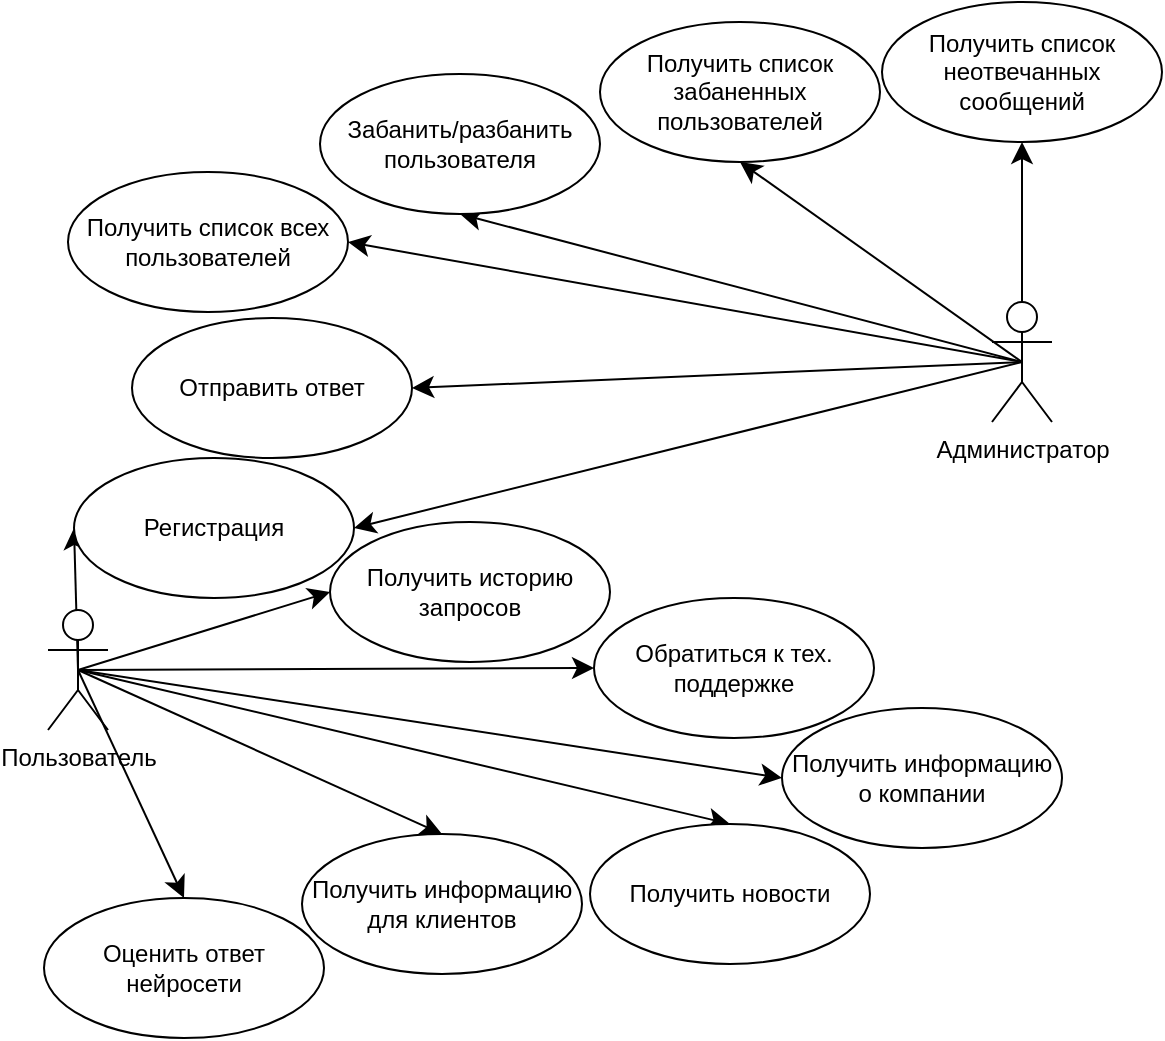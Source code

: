 <mxfile version="24.6.5" type="device">
  <diagram name="Страница — 1" id="Cya6QAqSJAj-bbxTcXjY">
    <mxGraphModel dx="1067" dy="1233" grid="0" gridSize="10" guides="1" tooltips="1" connect="1" arrows="1" fold="1" page="0" pageScale="1" pageWidth="827" pageHeight="1169" math="0" shadow="0">
      <root>
        <mxCell id="0" />
        <mxCell id="1" parent="0" />
        <mxCell id="PaUz3v-GJ8G3WzEivX-i-12" style="edgeStyle=none;curved=1;rounded=0;orthogonalLoop=1;jettySize=auto;html=1;exitX=0.5;exitY=0.5;exitDx=0;exitDy=0;exitPerimeter=0;entryX=0;entryY=0.5;entryDx=0;entryDy=0;fontSize=12;startSize=8;endSize=8;" edge="1" parent="1" source="PaUz3v-GJ8G3WzEivX-i-1" target="PaUz3v-GJ8G3WzEivX-i-10">
          <mxGeometry relative="1" as="geometry" />
        </mxCell>
        <mxCell id="PaUz3v-GJ8G3WzEivX-i-20" style="edgeStyle=none;curved=1;rounded=0;orthogonalLoop=1;jettySize=auto;html=1;exitX=0.5;exitY=0.5;exitDx=0;exitDy=0;exitPerimeter=0;entryX=0;entryY=0.5;entryDx=0;entryDy=0;fontSize=12;startSize=8;endSize=8;" edge="1" parent="1" source="PaUz3v-GJ8G3WzEivX-i-1" target="PaUz3v-GJ8G3WzEivX-i-14">
          <mxGeometry relative="1" as="geometry" />
        </mxCell>
        <mxCell id="PaUz3v-GJ8G3WzEivX-i-21" style="edgeStyle=none;curved=1;rounded=0;orthogonalLoop=1;jettySize=auto;html=1;exitX=0.5;exitY=0.5;exitDx=0;exitDy=0;exitPerimeter=0;entryX=0;entryY=0.5;entryDx=0;entryDy=0;fontSize=12;startSize=8;endSize=8;" edge="1" parent="1" source="PaUz3v-GJ8G3WzEivX-i-1" target="PaUz3v-GJ8G3WzEivX-i-15">
          <mxGeometry relative="1" as="geometry" />
        </mxCell>
        <mxCell id="PaUz3v-GJ8G3WzEivX-i-22" style="edgeStyle=none;curved=1;rounded=0;orthogonalLoop=1;jettySize=auto;html=1;exitX=0.5;exitY=0.5;exitDx=0;exitDy=0;exitPerimeter=0;entryX=0;entryY=0.5;entryDx=0;entryDy=0;fontSize=12;startSize=8;endSize=8;" edge="1" parent="1" source="PaUz3v-GJ8G3WzEivX-i-1" target="PaUz3v-GJ8G3WzEivX-i-16">
          <mxGeometry relative="1" as="geometry" />
        </mxCell>
        <mxCell id="PaUz3v-GJ8G3WzEivX-i-23" style="edgeStyle=none;curved=1;rounded=0;orthogonalLoop=1;jettySize=auto;html=1;exitX=0.5;exitY=0.5;exitDx=0;exitDy=0;exitPerimeter=0;entryX=0.5;entryY=0;entryDx=0;entryDy=0;fontSize=12;startSize=8;endSize=8;" edge="1" parent="1" source="PaUz3v-GJ8G3WzEivX-i-1" target="PaUz3v-GJ8G3WzEivX-i-17">
          <mxGeometry relative="1" as="geometry" />
        </mxCell>
        <mxCell id="PaUz3v-GJ8G3WzEivX-i-25" style="edgeStyle=none;curved=1;rounded=0;orthogonalLoop=1;jettySize=auto;html=1;exitX=0.5;exitY=0.5;exitDx=0;exitDy=0;exitPerimeter=0;entryX=0.5;entryY=0;entryDx=0;entryDy=0;fontSize=12;startSize=8;endSize=8;" edge="1" parent="1" source="PaUz3v-GJ8G3WzEivX-i-1" target="PaUz3v-GJ8G3WzEivX-i-19">
          <mxGeometry relative="1" as="geometry" />
        </mxCell>
        <mxCell id="PaUz3v-GJ8G3WzEivX-i-1" value="Пользователь" style="shape=umlActor;verticalLabelPosition=bottom;verticalAlign=top;html=1;" vertex="1" parent="1">
          <mxGeometry x="-63" y="74" width="30" height="60" as="geometry" />
        </mxCell>
        <mxCell id="PaUz3v-GJ8G3WzEivX-i-13" style="edgeStyle=none;curved=1;rounded=0;orthogonalLoop=1;jettySize=auto;html=1;exitX=0.5;exitY=0.5;exitDx=0;exitDy=0;exitPerimeter=0;entryX=1;entryY=0.5;entryDx=0;entryDy=0;fontSize=12;startSize=8;endSize=8;" edge="1" parent="1" source="PaUz3v-GJ8G3WzEivX-i-2" target="PaUz3v-GJ8G3WzEivX-i-10">
          <mxGeometry relative="1" as="geometry" />
        </mxCell>
        <mxCell id="PaUz3v-GJ8G3WzEivX-i-31" style="edgeStyle=none;curved=1;rounded=0;orthogonalLoop=1;jettySize=auto;html=1;exitX=0.5;exitY=0.5;exitDx=0;exitDy=0;exitPerimeter=0;entryX=1;entryY=0.5;entryDx=0;entryDy=0;fontSize=12;startSize=8;endSize=8;" edge="1" parent="1" source="PaUz3v-GJ8G3WzEivX-i-2" target="PaUz3v-GJ8G3WzEivX-i-26">
          <mxGeometry relative="1" as="geometry" />
        </mxCell>
        <mxCell id="PaUz3v-GJ8G3WzEivX-i-32" style="edgeStyle=none;curved=1;rounded=0;orthogonalLoop=1;jettySize=auto;html=1;exitX=0.5;exitY=0.5;exitDx=0;exitDy=0;exitPerimeter=0;entryX=0.5;entryY=1;entryDx=0;entryDy=0;fontSize=12;startSize=8;endSize=8;" edge="1" parent="1" source="PaUz3v-GJ8G3WzEivX-i-2" target="PaUz3v-GJ8G3WzEivX-i-27">
          <mxGeometry relative="1" as="geometry" />
        </mxCell>
        <mxCell id="PaUz3v-GJ8G3WzEivX-i-33" style="edgeStyle=none;curved=1;rounded=0;orthogonalLoop=1;jettySize=auto;html=1;exitX=0.5;exitY=0.5;exitDx=0;exitDy=0;exitPerimeter=0;entryX=0.5;entryY=1;entryDx=0;entryDy=0;fontSize=12;startSize=8;endSize=8;" edge="1" parent="1" source="PaUz3v-GJ8G3WzEivX-i-2" target="PaUz3v-GJ8G3WzEivX-i-28">
          <mxGeometry relative="1" as="geometry" />
        </mxCell>
        <mxCell id="PaUz3v-GJ8G3WzEivX-i-34" style="edgeStyle=none;curved=1;rounded=0;orthogonalLoop=1;jettySize=auto;html=1;exitX=0.5;exitY=0.5;exitDx=0;exitDy=0;exitPerimeter=0;entryX=0.5;entryY=1;entryDx=0;entryDy=0;fontSize=12;startSize=8;endSize=8;" edge="1" parent="1" source="PaUz3v-GJ8G3WzEivX-i-2" target="PaUz3v-GJ8G3WzEivX-i-29">
          <mxGeometry relative="1" as="geometry" />
        </mxCell>
        <mxCell id="PaUz3v-GJ8G3WzEivX-i-35" style="edgeStyle=none;curved=1;rounded=0;orthogonalLoop=1;jettySize=auto;html=1;exitX=0.5;exitY=0.5;exitDx=0;exitDy=0;exitPerimeter=0;entryX=1;entryY=0.5;entryDx=0;entryDy=0;fontSize=12;startSize=8;endSize=8;" edge="1" parent="1" source="PaUz3v-GJ8G3WzEivX-i-2" target="PaUz3v-GJ8G3WzEivX-i-30">
          <mxGeometry relative="1" as="geometry" />
        </mxCell>
        <UserObject label="Администратор" tooltip="Администратор" id="PaUz3v-GJ8G3WzEivX-i-2">
          <mxCell style="shape=umlActor;verticalLabelPosition=bottom;verticalAlign=top;html=1;" vertex="1" parent="1">
            <mxGeometry x="409" y="-80" width="30" height="60" as="geometry" />
          </mxCell>
        </UserObject>
        <mxCell id="PaUz3v-GJ8G3WzEivX-i-10" value="Регистрация" style="ellipse;whiteSpace=wrap;html=1;" vertex="1" parent="1">
          <mxGeometry x="-50" y="-2" width="140" height="70" as="geometry" />
        </mxCell>
        <mxCell id="PaUz3v-GJ8G3WzEivX-i-14" value="Получить историю запросов" style="ellipse;whiteSpace=wrap;html=1;" vertex="1" parent="1">
          <mxGeometry x="78" y="30" width="140" height="70" as="geometry" />
        </mxCell>
        <mxCell id="PaUz3v-GJ8G3WzEivX-i-15" value="Обратиться к тех. поддержке" style="ellipse;whiteSpace=wrap;html=1;" vertex="1" parent="1">
          <mxGeometry x="210" y="68" width="140" height="70" as="geometry" />
        </mxCell>
        <mxCell id="PaUz3v-GJ8G3WzEivX-i-16" value="Получить информацию о компании" style="ellipse;whiteSpace=wrap;html=1;" vertex="1" parent="1">
          <mxGeometry x="304" y="123" width="140" height="70" as="geometry" />
        </mxCell>
        <mxCell id="PaUz3v-GJ8G3WzEivX-i-17" value="Получить новости" style="ellipse;whiteSpace=wrap;html=1;" vertex="1" parent="1">
          <mxGeometry x="208" y="181" width="140" height="70" as="geometry" />
        </mxCell>
        <mxCell id="PaUz3v-GJ8G3WzEivX-i-18" value="Получить информацию для клиентов" style="ellipse;whiteSpace=wrap;html=1;" vertex="1" parent="1">
          <mxGeometry x="64" y="186" width="140" height="70" as="geometry" />
        </mxCell>
        <mxCell id="PaUz3v-GJ8G3WzEivX-i-19" value="Оценить ответ нейросети" style="ellipse;whiteSpace=wrap;html=1;" vertex="1" parent="1">
          <mxGeometry x="-65" y="218" width="140" height="70" as="geometry" />
        </mxCell>
        <mxCell id="PaUz3v-GJ8G3WzEivX-i-24" style="edgeStyle=none;curved=1;rounded=0;orthogonalLoop=1;jettySize=auto;html=1;exitX=0.5;exitY=0.5;exitDx=0;exitDy=0;exitPerimeter=0;entryX=0.5;entryY=0;entryDx=0;entryDy=0;fontSize=12;startSize=8;endSize=8;" edge="1" parent="1" source="PaUz3v-GJ8G3WzEivX-i-1" target="PaUz3v-GJ8G3WzEivX-i-18">
          <mxGeometry relative="1" as="geometry" />
        </mxCell>
        <mxCell id="PaUz3v-GJ8G3WzEivX-i-26" value="Получить список всех пользователей" style="ellipse;whiteSpace=wrap;html=1;" vertex="1" parent="1">
          <mxGeometry x="-53" y="-145" width="140" height="70" as="geometry" />
        </mxCell>
        <mxCell id="PaUz3v-GJ8G3WzEivX-i-27" value="Получить список забаненных пользователей" style="ellipse;whiteSpace=wrap;html=1;" vertex="1" parent="1">
          <mxGeometry x="213" y="-220" width="140" height="70" as="geometry" />
        </mxCell>
        <mxCell id="PaUz3v-GJ8G3WzEivX-i-28" value="Забанить/разбанить пользователя" style="ellipse;whiteSpace=wrap;html=1;" vertex="1" parent="1">
          <mxGeometry x="73" y="-194" width="140" height="70" as="geometry" />
        </mxCell>
        <mxCell id="PaUz3v-GJ8G3WzEivX-i-29" value="Получить список неотвечанных сообщений" style="ellipse;whiteSpace=wrap;html=1;" vertex="1" parent="1">
          <mxGeometry x="354" y="-230" width="140" height="70" as="geometry" />
        </mxCell>
        <mxCell id="PaUz3v-GJ8G3WzEivX-i-30" value="Отправить ответ" style="ellipse;whiteSpace=wrap;html=1;" vertex="1" parent="1">
          <mxGeometry x="-21" y="-72" width="140" height="70" as="geometry" />
        </mxCell>
      </root>
    </mxGraphModel>
  </diagram>
</mxfile>
